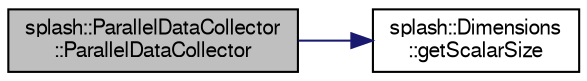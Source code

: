 digraph "splash::ParallelDataCollector::ParallelDataCollector"
{
  edge [fontname="FreeSans",fontsize="10",labelfontname="FreeSans",labelfontsize="10"];
  node [fontname="FreeSans",fontsize="10",shape=record];
  rankdir="LR";
  Node1 [label="splash::ParallelDataCollector\l::ParallelDataCollector",height=0.2,width=0.4,color="black", fillcolor="grey75", style="filled" fontcolor="black"];
  Node1 -> Node2 [color="midnightblue",fontsize="10",style="solid",fontname="FreeSans"];
  Node2 [label="splash::Dimensions\l::getScalarSize",height=0.2,width=0.4,color="black", fillcolor="white", style="filled",URL="$classsplash_1_1_dimensions.html#a4fde837baabd0ab13294ed96005be9b6"];
}
